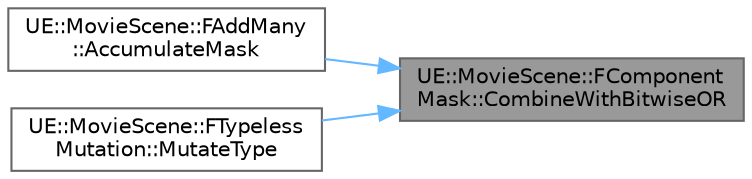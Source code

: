 digraph "UE::MovieScene::FComponentMask::CombineWithBitwiseOR"
{
 // INTERACTIVE_SVG=YES
 // LATEX_PDF_SIZE
  bgcolor="transparent";
  edge [fontname=Helvetica,fontsize=10,labelfontname=Helvetica,labelfontsize=10];
  node [fontname=Helvetica,fontsize=10,shape=box,height=0.2,width=0.4];
  rankdir="RL";
  Node1 [id="Node000001",label="UE::MovieScene::FComponent\lMask::CombineWithBitwiseOR",height=0.2,width=0.4,color="gray40", fillcolor="grey60", style="filled", fontcolor="black",tooltip=" "];
  Node1 -> Node2 [id="edge1_Node000001_Node000002",dir="back",color="steelblue1",style="solid",tooltip=" "];
  Node2 [id="Node000002",label="UE::MovieScene::FAddMany\l::AccumulateMask",height=0.2,width=0.4,color="grey40", fillcolor="white", style="filled",URL="$df/dc7/structUE_1_1MovieScene_1_1FAddMany.html#af3a89fb6b38d180e906052875c9da726",tooltip=" "];
  Node1 -> Node3 [id="edge2_Node000001_Node000003",dir="back",color="steelblue1",style="solid",tooltip=" "];
  Node3 [id="Node000003",label="UE::MovieScene::FTypeless\lMutation::MutateType",height=0.2,width=0.4,color="grey40", fillcolor="white", style="filled",URL="$dd/d70/structUE_1_1MovieScene_1_1FTypelessMutation.html#a556b27a1bfe95e6289d7de9d182de521",tooltip="Combine our masks into the specified pre-existing mask."];
}
